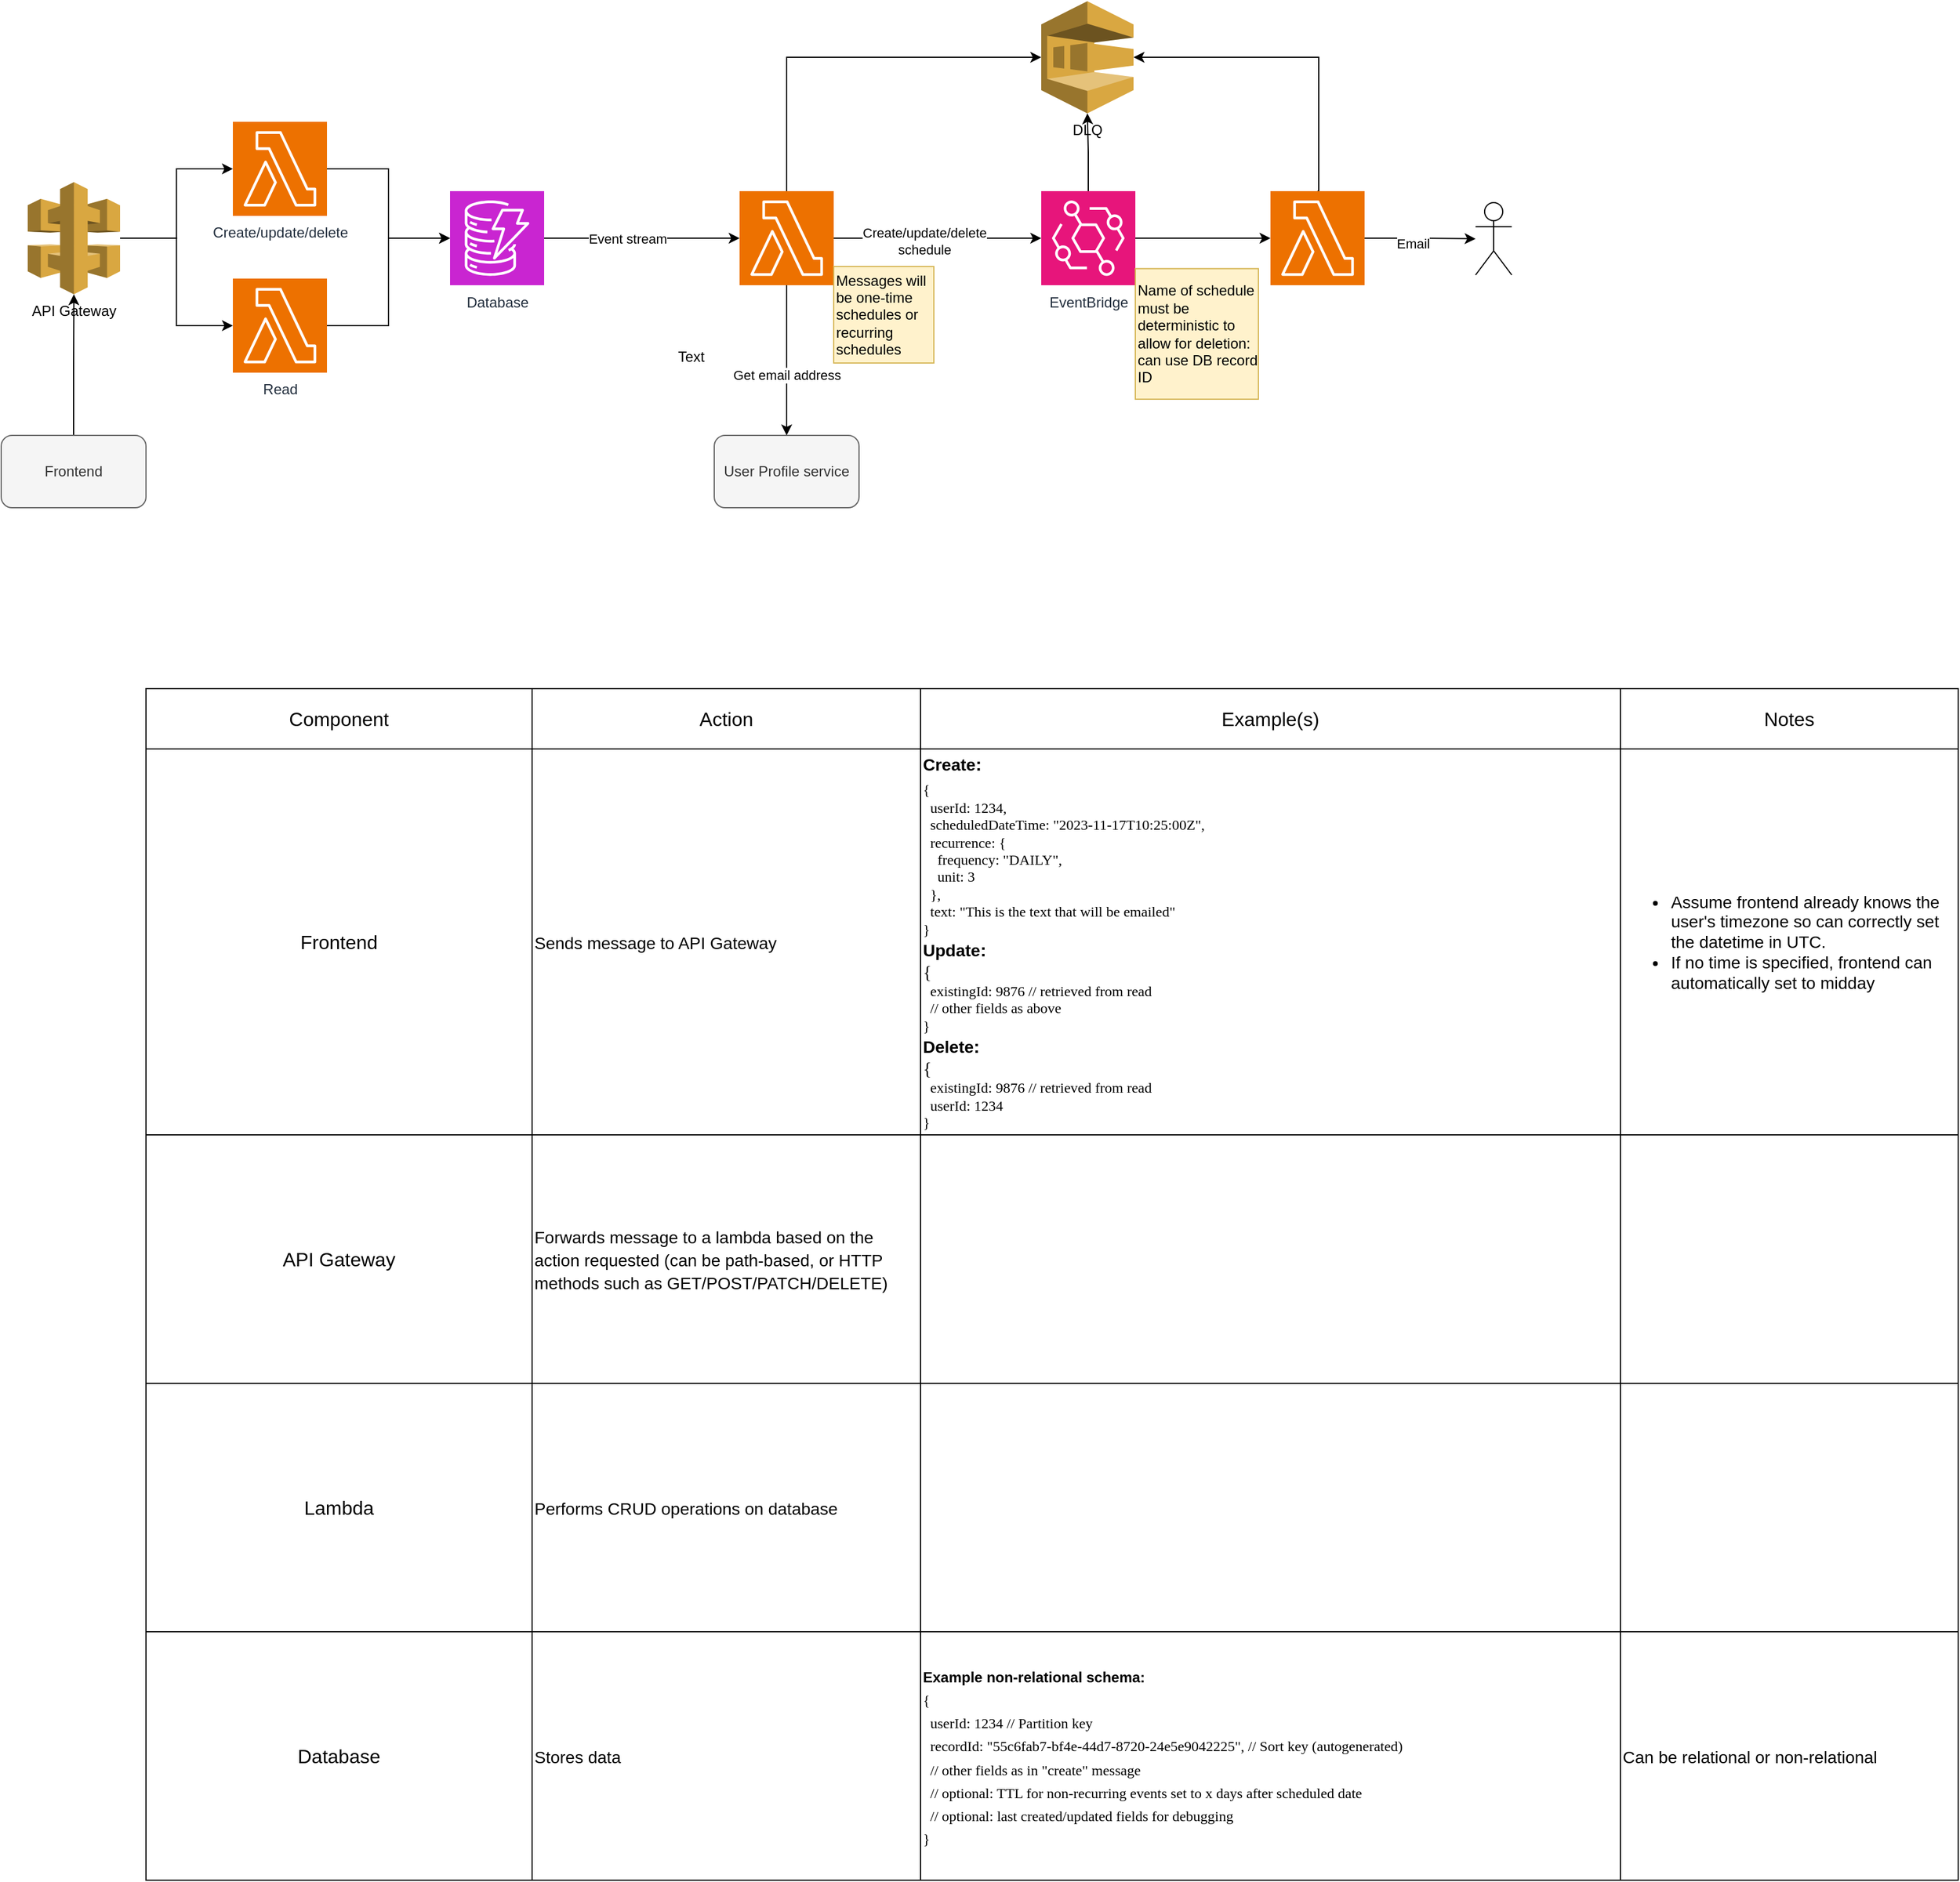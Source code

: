 <mxfile version="22.1.2" type="github">
  <diagram name="Page-1" id="npTTlI109EYBto2RsMeF">
    <mxGraphModel dx="1434" dy="782" grid="1" gridSize="10" guides="1" tooltips="1" connect="1" arrows="1" fold="1" page="1" pageScale="1" pageWidth="827" pageHeight="1169" math="0" shadow="0">
      <root>
        <mxCell id="0" />
        <mxCell id="1" parent="0" />
        <mxCell id="xY2N3QJZuRLYCau1LZMu-15" value="" style="edgeStyle=orthogonalEdgeStyle;rounded=0;orthogonalLoop=1;jettySize=auto;html=1;entryX=0;entryY=0.5;entryDx=0;entryDy=0;entryPerimeter=0;" edge="1" parent="1" source="xY2N3QJZuRLYCau1LZMu-3" target="xY2N3QJZuRLYCau1LZMu-32">
          <mxGeometry relative="1" as="geometry">
            <mxPoint x="1080" y="356.5" as="targetPoint" />
          </mxGeometry>
        </mxCell>
        <mxCell id="xY2N3QJZuRLYCau1LZMu-29" value="" style="edgeStyle=orthogonalEdgeStyle;rounded=0;orthogonalLoop=1;jettySize=auto;html=1;" edge="1" parent="1" source="xY2N3QJZuRLYCau1LZMu-3" target="xY2N3QJZuRLYCau1LZMu-27">
          <mxGeometry relative="1" as="geometry" />
        </mxCell>
        <mxCell id="xY2N3QJZuRLYCau1LZMu-3" value="EventBridge" style="sketch=0;points=[[0,0,0],[0.25,0,0],[0.5,0,0],[0.75,0,0],[1,0,0],[0,1,0],[0.25,1,0],[0.5,1,0],[0.75,1,0],[1,1,0],[0,0.25,0],[0,0.5,0],[0,0.75,0],[1,0.25,0],[1,0.5,0],[1,0.75,0]];outlineConnect=0;fontColor=#232F3E;fillColor=#E7157B;strokeColor=#ffffff;dashed=0;verticalLabelPosition=bottom;verticalAlign=top;align=center;html=1;fontSize=12;fontStyle=0;aspect=fixed;shape=mxgraph.aws4.resourceIcon;resIcon=mxgraph.aws4.eventbridge;" vertex="1" parent="1">
          <mxGeometry x="890" y="317.5" width="78" height="78" as="geometry" />
        </mxCell>
        <mxCell id="xY2N3QJZuRLYCau1LZMu-5" value="User Profile service" style="rounded=1;whiteSpace=wrap;html=1;fillColor=#f5f5f5;fontColor=#333333;strokeColor=#666666;" vertex="1" parent="1">
          <mxGeometry x="619" y="520" width="120" height="60" as="geometry" />
        </mxCell>
        <mxCell id="xY2N3QJZuRLYCau1LZMu-11" value="" style="edgeStyle=orthogonalEdgeStyle;rounded=0;orthogonalLoop=1;jettySize=auto;html=1;" edge="1" parent="1" source="xY2N3QJZuRLYCau1LZMu-7" target="xY2N3QJZuRLYCau1LZMu-10">
          <mxGeometry relative="1" as="geometry" />
        </mxCell>
        <mxCell id="xY2N3QJZuRLYCau1LZMu-12" value="Event stream" style="edgeLabel;html=1;align=center;verticalAlign=middle;resizable=0;points=[];" vertex="1" connectable="0" parent="xY2N3QJZuRLYCau1LZMu-11">
          <mxGeometry x="-0.146" relative="1" as="geometry">
            <mxPoint as="offset" />
          </mxGeometry>
        </mxCell>
        <mxCell id="xY2N3QJZuRLYCau1LZMu-7" value="Database" style="sketch=0;points=[[0,0,0],[0.25,0,0],[0.5,0,0],[0.75,0,0],[1,0,0],[0,1,0],[0.25,1,0],[0.5,1,0],[0.75,1,0],[1,1,0],[0,0.25,0],[0,0.5,0],[0,0.75,0],[1,0.25,0],[1,0.5,0],[1,0.75,0]];outlineConnect=0;fontColor=#232F3E;fillColor=#C925D1;strokeColor=#ffffff;dashed=0;verticalLabelPosition=bottom;verticalAlign=top;align=center;html=1;fontSize=12;fontStyle=0;aspect=fixed;shape=mxgraph.aws4.resourceIcon;resIcon=mxgraph.aws4.dynamodb;" vertex="1" parent="1">
          <mxGeometry x="400" y="317.5" width="78" height="78" as="geometry" />
        </mxCell>
        <mxCell id="xY2N3QJZuRLYCau1LZMu-13" value="" style="edgeStyle=orthogonalEdgeStyle;rounded=0;orthogonalLoop=1;jettySize=auto;html=1;" edge="1" parent="1" source="xY2N3QJZuRLYCau1LZMu-10" target="xY2N3QJZuRLYCau1LZMu-3">
          <mxGeometry relative="1" as="geometry" />
        </mxCell>
        <mxCell id="xY2N3QJZuRLYCau1LZMu-14" value="Create/update/delete&lt;br&gt;schedule" style="edgeLabel;html=1;align=center;verticalAlign=middle;resizable=0;points=[];" vertex="1" connectable="0" parent="xY2N3QJZuRLYCau1LZMu-13">
          <mxGeometry x="-0.13" y="-2" relative="1" as="geometry">
            <mxPoint as="offset" />
          </mxGeometry>
        </mxCell>
        <mxCell id="xY2N3QJZuRLYCau1LZMu-39" value="" style="edgeStyle=orthogonalEdgeStyle;rounded=0;orthogonalLoop=1;jettySize=auto;html=1;entryX=0.5;entryY=0;entryDx=0;entryDy=0;" edge="1" parent="1" source="xY2N3QJZuRLYCau1LZMu-10" target="xY2N3QJZuRLYCau1LZMu-5">
          <mxGeometry relative="1" as="geometry" />
        </mxCell>
        <mxCell id="xY2N3QJZuRLYCau1LZMu-40" value="Get email address" style="edgeLabel;html=1;align=center;verticalAlign=middle;resizable=0;points=[];" vertex="1" connectable="0" parent="xY2N3QJZuRLYCau1LZMu-39">
          <mxGeometry x="0.181" relative="1" as="geometry">
            <mxPoint y="1" as="offset" />
          </mxGeometry>
        </mxCell>
        <mxCell id="xY2N3QJZuRLYCau1LZMu-10" value="" style="sketch=0;points=[[0,0,0],[0.25,0,0],[0.5,0,0],[0.75,0,0],[1,0,0],[0,1,0],[0.25,1,0],[0.5,1,0],[0.75,1,0],[1,1,0],[0,0.25,0],[0,0.5,0],[0,0.75,0],[1,0.25,0],[1,0.5,0],[1,0.75,0]];outlineConnect=0;fontColor=#232F3E;fillColor=#ED7100;strokeColor=#ffffff;dashed=0;verticalLabelPosition=bottom;verticalAlign=top;align=center;html=1;fontSize=12;fontStyle=0;aspect=fixed;shape=mxgraph.aws4.resourceIcon;resIcon=mxgraph.aws4.lambda;" vertex="1" parent="1">
          <mxGeometry x="640" y="317.5" width="78" height="78" as="geometry" />
        </mxCell>
        <mxCell id="xY2N3QJZuRLYCau1LZMu-20" value="" style="edgeStyle=orthogonalEdgeStyle;rounded=0;orthogonalLoop=1;jettySize=auto;html=1;" edge="1" parent="1" source="xY2N3QJZuRLYCau1LZMu-16" target="xY2N3QJZuRLYCau1LZMu-24">
          <mxGeometry relative="1" as="geometry" />
        </mxCell>
        <mxCell id="xY2N3QJZuRLYCau1LZMu-16" value="API Gateway" style="outlineConnect=0;dashed=0;verticalLabelPosition=bottom;verticalAlign=top;align=center;html=1;shape=mxgraph.aws3.api_gateway;fillColor=#D9A741;gradientColor=none;" vertex="1" parent="1">
          <mxGeometry x="50" y="310" width="76.5" height="93" as="geometry" />
        </mxCell>
        <mxCell id="xY2N3QJZuRLYCau1LZMu-23" value="" style="edgeStyle=orthogonalEdgeStyle;rounded=0;orthogonalLoop=1;jettySize=auto;html=1;" edge="1" parent="1" source="xY2N3QJZuRLYCau1LZMu-18" target="xY2N3QJZuRLYCau1LZMu-7">
          <mxGeometry relative="1" as="geometry" />
        </mxCell>
        <mxCell id="xY2N3QJZuRLYCau1LZMu-18" value="Create/update/delete" style="sketch=0;points=[[0,0,0],[0.25,0,0],[0.5,0,0],[0.75,0,0],[1,0,0],[0,1,0],[0.25,1,0],[0.5,1,0],[0.75,1,0],[1,1,0],[0,0.25,0],[0,0.5,0],[0,0.75,0],[1,0.25,0],[1,0.5,0],[1,0.75,0]];outlineConnect=0;fontColor=#232F3E;fillColor=#ED7100;strokeColor=#ffffff;dashed=0;verticalLabelPosition=bottom;verticalAlign=top;align=center;html=1;fontSize=12;fontStyle=0;aspect=fixed;shape=mxgraph.aws4.resourceIcon;resIcon=mxgraph.aws4.lambda;" vertex="1" parent="1">
          <mxGeometry x="220" y="260" width="78" height="78" as="geometry" />
        </mxCell>
        <mxCell id="xY2N3QJZuRLYCau1LZMu-22" value="" style="edgeStyle=orthogonalEdgeStyle;rounded=0;orthogonalLoop=1;jettySize=auto;html=1;" edge="1" parent="1" source="xY2N3QJZuRLYCau1LZMu-21" target="xY2N3QJZuRLYCau1LZMu-16">
          <mxGeometry relative="1" as="geometry" />
        </mxCell>
        <mxCell id="xY2N3QJZuRLYCau1LZMu-21" value="Frontend" style="rounded=1;whiteSpace=wrap;html=1;fillColor=#f5f5f5;fontColor=#333333;strokeColor=#666666;" vertex="1" parent="1">
          <mxGeometry x="28" y="520" width="120" height="60" as="geometry" />
        </mxCell>
        <mxCell id="xY2N3QJZuRLYCau1LZMu-26" style="edgeStyle=orthogonalEdgeStyle;rounded=0;orthogonalLoop=1;jettySize=auto;html=1;" edge="1" parent="1" source="xY2N3QJZuRLYCau1LZMu-24" target="xY2N3QJZuRLYCau1LZMu-7">
          <mxGeometry relative="1" as="geometry" />
        </mxCell>
        <mxCell id="xY2N3QJZuRLYCau1LZMu-24" value="Read" style="sketch=0;points=[[0,0,0],[0.25,0,0],[0.5,0,0],[0.75,0,0],[1,0,0],[0,1,0],[0.25,1,0],[0.5,1,0],[0.75,1,0],[1,1,0],[0,0.25,0],[0,0.5,0],[0,0.75,0],[1,0.25,0],[1,0.5,0],[1,0.75,0]];outlineConnect=0;fontColor=#232F3E;fillColor=#ED7100;strokeColor=#ffffff;dashed=0;verticalLabelPosition=bottom;verticalAlign=top;align=center;html=1;fontSize=12;fontStyle=0;aspect=fixed;shape=mxgraph.aws4.resourceIcon;resIcon=mxgraph.aws4.lambda;" vertex="1" parent="1">
          <mxGeometry x="220" y="390" width="78" height="78" as="geometry" />
        </mxCell>
        <mxCell id="xY2N3QJZuRLYCau1LZMu-25" style="edgeStyle=orthogonalEdgeStyle;rounded=0;orthogonalLoop=1;jettySize=auto;html=1;entryX=0;entryY=0.5;entryDx=0;entryDy=0;entryPerimeter=0;" edge="1" parent="1" source="xY2N3QJZuRLYCau1LZMu-16" target="xY2N3QJZuRLYCau1LZMu-18">
          <mxGeometry relative="1" as="geometry" />
        </mxCell>
        <mxCell id="xY2N3QJZuRLYCau1LZMu-27" value="DLQ" style="outlineConnect=0;dashed=0;verticalLabelPosition=bottom;verticalAlign=top;align=center;html=1;shape=mxgraph.aws3.sqs;fillColor=#D9A741;gradientColor=none;" vertex="1" parent="1">
          <mxGeometry x="890" y="160" width="76.5" height="93" as="geometry" />
        </mxCell>
        <mxCell id="xY2N3QJZuRLYCau1LZMu-28" style="edgeStyle=orthogonalEdgeStyle;rounded=0;orthogonalLoop=1;jettySize=auto;html=1;entryX=1;entryY=0.5;entryDx=0;entryDy=0;entryPerimeter=0;exitX=0.5;exitY=0;exitDx=0;exitDy=0;exitPerimeter=0;" edge="1" parent="1" source="xY2N3QJZuRLYCau1LZMu-32" target="xY2N3QJZuRLYCau1LZMu-27">
          <mxGeometry relative="1" as="geometry">
            <mxPoint x="1119.8" y="310" as="sourcePoint" />
            <Array as="points">
              <mxPoint x="1120" y="318" />
              <mxPoint x="1120" y="207" />
            </Array>
          </mxGeometry>
        </mxCell>
        <mxCell id="xY2N3QJZuRLYCau1LZMu-30" style="edgeStyle=orthogonalEdgeStyle;rounded=0;orthogonalLoop=1;jettySize=auto;html=1;entryX=0;entryY=0.5;entryDx=0;entryDy=0;entryPerimeter=0;" edge="1" parent="1" source="xY2N3QJZuRLYCau1LZMu-10" target="xY2N3QJZuRLYCau1LZMu-27">
          <mxGeometry relative="1" as="geometry">
            <Array as="points">
              <mxPoint x="679" y="207" />
            </Array>
          </mxGeometry>
        </mxCell>
        <mxCell id="xY2N3QJZuRLYCau1LZMu-31" value="Messages will be one-time schedules or recurring schedules" style="rounded=0;whiteSpace=wrap;html=1;fillColor=#fff2cc;strokeColor=#d6b656;align=left;" vertex="1" parent="1">
          <mxGeometry x="718" y="380" width="83" height="80" as="geometry" />
        </mxCell>
        <mxCell id="xY2N3QJZuRLYCau1LZMu-35" value="" style="edgeStyle=orthogonalEdgeStyle;rounded=0;orthogonalLoop=1;jettySize=auto;html=1;" edge="1" parent="1" source="xY2N3QJZuRLYCau1LZMu-32" target="xY2N3QJZuRLYCau1LZMu-34">
          <mxGeometry relative="1" as="geometry" />
        </mxCell>
        <mxCell id="xY2N3QJZuRLYCau1LZMu-37" value="Email" style="edgeLabel;html=1;align=center;verticalAlign=middle;resizable=0;points=[];" vertex="1" connectable="0" parent="xY2N3QJZuRLYCau1LZMu-35">
          <mxGeometry x="-0.135" y="-3" relative="1" as="geometry">
            <mxPoint y="1" as="offset" />
          </mxGeometry>
        </mxCell>
        <mxCell id="xY2N3QJZuRLYCau1LZMu-32" value="" style="sketch=0;points=[[0,0,0],[0.25,0,0],[0.5,0,0],[0.75,0,0],[1,0,0],[0,1,0],[0.25,1,0],[0.5,1,0],[0.75,1,0],[1,1,0],[0,0.25,0],[0,0.5,0],[0,0.75,0],[1,0.25,0],[1,0.5,0],[1,0.75,0]];outlineConnect=0;fontColor=#232F3E;fillColor=#ED7100;strokeColor=#ffffff;dashed=0;verticalLabelPosition=bottom;verticalAlign=top;align=center;html=1;fontSize=12;fontStyle=0;aspect=fixed;shape=mxgraph.aws4.resourceIcon;resIcon=mxgraph.aws4.lambda;" vertex="1" parent="1">
          <mxGeometry x="1080" y="317.5" width="78" height="78" as="geometry" />
        </mxCell>
        <mxCell id="xY2N3QJZuRLYCau1LZMu-34" value="" style="shape=umlActor;verticalLabelPosition=bottom;verticalAlign=top;html=1;outlineConnect=0;" vertex="1" parent="1">
          <mxGeometry x="1250" y="327" width="30" height="60" as="geometry" />
        </mxCell>
        <mxCell id="xY2N3QJZuRLYCau1LZMu-41" value="Name of schedule must be deterministic to allow for deletion: can use DB record ID" style="rounded=0;whiteSpace=wrap;html=1;fillColor=#fff2cc;strokeColor=#d6b656;align=left;" vertex="1" parent="1">
          <mxGeometry x="968" y="381.75" width="102" height="108.25" as="geometry" />
        </mxCell>
        <mxCell id="xY2N3QJZuRLYCau1LZMu-45" value="Text" style="text;html=1;strokeColor=none;fillColor=none;align=center;verticalAlign=middle;whiteSpace=wrap;rounded=0;" vertex="1" parent="1">
          <mxGeometry x="570" y="440" width="60" height="30" as="geometry" />
        </mxCell>
        <mxCell id="xY2N3QJZuRLYCau1LZMu-47" value="" style="shape=table;startSize=0;container=1;collapsible=0;childLayout=tableLayout;fontSize=16;" vertex="1" parent="1">
          <mxGeometry x="148" y="730" width="1502" height="988" as="geometry" />
        </mxCell>
        <mxCell id="xY2N3QJZuRLYCau1LZMu-48" value="" style="shape=tableRow;horizontal=0;startSize=0;swimlaneHead=0;swimlaneBody=0;strokeColor=inherit;top=0;left=0;bottom=0;right=0;collapsible=0;dropTarget=0;fillColor=none;points=[[0,0.5],[1,0.5]];portConstraint=eastwest;fontSize=16;" vertex="1" parent="xY2N3QJZuRLYCau1LZMu-47">
          <mxGeometry width="1502" height="50" as="geometry" />
        </mxCell>
        <mxCell id="xY2N3QJZuRLYCau1LZMu-49" value="Component" style="shape=partialRectangle;html=1;whiteSpace=wrap;connectable=0;strokeColor=inherit;overflow=hidden;fillColor=none;top=0;left=0;bottom=0;right=0;pointerEvents=1;fontSize=16;" vertex="1" parent="xY2N3QJZuRLYCau1LZMu-48">
          <mxGeometry width="320" height="50" as="geometry">
            <mxRectangle width="320" height="50" as="alternateBounds" />
          </mxGeometry>
        </mxCell>
        <mxCell id="xY2N3QJZuRLYCau1LZMu-50" value="Action" style="shape=partialRectangle;html=1;whiteSpace=wrap;connectable=0;strokeColor=inherit;overflow=hidden;fillColor=none;top=0;left=0;bottom=0;right=0;pointerEvents=1;fontSize=16;" vertex="1" parent="xY2N3QJZuRLYCau1LZMu-48">
          <mxGeometry x="320" width="322" height="50" as="geometry">
            <mxRectangle width="322" height="50" as="alternateBounds" />
          </mxGeometry>
        </mxCell>
        <mxCell id="xY2N3QJZuRLYCau1LZMu-51" value="Example(s)" style="shape=partialRectangle;html=1;whiteSpace=wrap;connectable=0;strokeColor=inherit;overflow=hidden;fillColor=none;top=0;left=0;bottom=0;right=0;pointerEvents=1;fontSize=16;" vertex="1" parent="xY2N3QJZuRLYCau1LZMu-48">
          <mxGeometry x="642" width="580" height="50" as="geometry">
            <mxRectangle width="580" height="50" as="alternateBounds" />
          </mxGeometry>
        </mxCell>
        <mxCell id="xY2N3QJZuRLYCau1LZMu-64" value="Notes" style="shape=partialRectangle;html=1;whiteSpace=wrap;connectable=0;strokeColor=inherit;overflow=hidden;fillColor=none;top=0;left=0;bottom=0;right=0;pointerEvents=1;fontSize=16;" vertex="1" parent="xY2N3QJZuRLYCau1LZMu-48">
          <mxGeometry x="1222" width="280" height="50" as="geometry">
            <mxRectangle width="280" height="50" as="alternateBounds" />
          </mxGeometry>
        </mxCell>
        <mxCell id="xY2N3QJZuRLYCau1LZMu-52" value="" style="shape=tableRow;horizontal=0;startSize=0;swimlaneHead=0;swimlaneBody=0;strokeColor=inherit;top=0;left=0;bottom=0;right=0;collapsible=0;dropTarget=0;fillColor=none;points=[[0,0.5],[1,0.5]];portConstraint=eastwest;fontSize=16;" vertex="1" parent="xY2N3QJZuRLYCau1LZMu-47">
          <mxGeometry y="50" width="1502" height="320" as="geometry" />
        </mxCell>
        <mxCell id="xY2N3QJZuRLYCau1LZMu-53" value="Frontend" style="shape=partialRectangle;html=1;whiteSpace=wrap;connectable=0;strokeColor=inherit;overflow=hidden;fillColor=none;top=0;left=0;bottom=0;right=0;pointerEvents=1;fontSize=16;" vertex="1" parent="xY2N3QJZuRLYCau1LZMu-52">
          <mxGeometry width="320" height="320" as="geometry">
            <mxRectangle width="320" height="320" as="alternateBounds" />
          </mxGeometry>
        </mxCell>
        <mxCell id="xY2N3QJZuRLYCau1LZMu-54" value="&lt;font style=&quot;font-size: 14px;&quot;&gt;Sends message to API Gateway&lt;/font&gt;" style="shape=partialRectangle;html=1;whiteSpace=wrap;connectable=0;strokeColor=inherit;overflow=hidden;fillColor=none;top=0;left=0;bottom=0;right=0;pointerEvents=1;fontSize=16;align=left;" vertex="1" parent="xY2N3QJZuRLYCau1LZMu-52">
          <mxGeometry x="320" width="322" height="320" as="geometry">
            <mxRectangle width="322" height="320" as="alternateBounds" />
          </mxGeometry>
        </mxCell>
        <mxCell id="xY2N3QJZuRLYCau1LZMu-55" value="&lt;div style=&quot;border-color: var(--border-color);&quot;&gt;&lt;b style=&quot;&quot;&gt;&lt;font style=&quot;font-size: 14px;&quot;&gt;Create&lt;/font&gt;&lt;span style=&quot;font-size: 15px;&quot;&gt;:&lt;/span&gt;&lt;/b&gt;&lt;/div&gt;&lt;div style=&quot;border-color: var(--border-color);&quot;&gt;&lt;font style=&quot;font-size: 12px;&quot; face=&quot;Lucida Console&quot;&gt;{&lt;/font&gt;&lt;/div&gt;&lt;div style=&quot;border-color: var(--border-color); font-family: &amp;quot;Lucida Console&amp;quot;; font-size: 12px;&quot;&gt;&amp;nbsp; userId: 1234,&lt;/div&gt;&lt;div style=&quot;border-color: var(--border-color); font-family: &amp;quot;Lucida Console&amp;quot;; font-size: 12px;&quot;&gt;&amp;nbsp; scheduledDateTime: &quot;2023-11-17T10:25:00Z&quot;,&lt;/div&gt;&lt;div style=&quot;border-color: var(--border-color); font-family: &amp;quot;Lucida Console&amp;quot;; font-size: 12px;&quot;&gt;&amp;nbsp; recurrence: {&lt;/div&gt;&lt;div style=&quot;border-color: var(--border-color); font-family: &amp;quot;Lucida Console&amp;quot;; font-size: 12px;&quot;&gt;&amp;nbsp; &amp;nbsp; frequency: &quot;DAILY&quot;,&lt;/div&gt;&lt;div style=&quot;border-color: var(--border-color); font-family: &amp;quot;Lucida Console&amp;quot;; font-size: 12px;&quot;&gt;&amp;nbsp; &amp;nbsp; unit: 3&lt;/div&gt;&lt;div style=&quot;border-color: var(--border-color); font-family: &amp;quot;Lucida Console&amp;quot;; font-size: 12px;&quot;&gt;&amp;nbsp; },&lt;/div&gt;&lt;div style=&quot;border-color: var(--border-color); font-family: &amp;quot;Lucida Console&amp;quot;; font-size: 12px;&quot;&gt;&amp;nbsp; text: &quot;This is the text that will be emailed&quot;&lt;/div&gt;&lt;div style=&quot;border-color: var(--border-color); font-family: &amp;quot;Lucida Console&amp;quot;; font-size: 12px;&quot;&gt;}&lt;/div&gt;&lt;div style=&quot;border-color: var(--border-color);&quot;&gt;&lt;font style=&quot;&quot;&gt;&lt;b style=&quot;&quot;&gt;&lt;font style=&quot;font-size: 14px;&quot;&gt;Update&lt;/font&gt;&lt;span style=&quot;font-size: 15px;&quot;&gt;:&lt;/span&gt;&lt;/b&gt;&lt;/font&gt;&lt;/div&gt;&lt;div style=&quot;border-color: var(--border-color); font-family: &amp;quot;Lucida Console&amp;quot;; font-size: 15px;&quot;&gt;{&lt;/div&gt;&lt;div style=&quot;border-color: var(--border-color); font-family: &amp;quot;Lucida Console&amp;quot;; font-size: 12px;&quot;&gt;&lt;span style=&quot;background-color: initial;&quot;&gt;&amp;nbsp; existingId: 9876 // retrieved from read&lt;/span&gt;&lt;br&gt;&lt;/div&gt;&lt;div style=&quot;border-color: var(--border-color); font-family: &amp;quot;Lucida Console&amp;quot;; font-size: 12px;&quot;&gt;&amp;nbsp; // other fields as above&lt;/div&gt;&lt;div style=&quot;border-color: var(--border-color); font-family: &amp;quot;Lucida Console&amp;quot;; font-size: 12px;&quot;&gt;}&lt;/div&gt;&lt;div style=&quot;border-color: var(--border-color); font-family: &amp;quot;Lucida Console&amp;quot;;&quot;&gt;&lt;div style=&quot;border-color: var(--border-color); font-family: Helvetica;&quot;&gt;&lt;font style=&quot;border-color: var(--border-color);&quot;&gt;&lt;b style=&quot;border-color: var(--border-color);&quot;&gt;&lt;font style=&quot;font-size: 14px;&quot;&gt;Delete&lt;/font&gt;&lt;span style=&quot;font-size: 15px;&quot;&gt;:&lt;/span&gt;&lt;/b&gt;&lt;/font&gt;&lt;/div&gt;&lt;div style=&quot;font-size: 15px; border-color: var(--border-color);&quot;&gt;{&lt;/div&gt;&lt;div style=&quot;font-size: 12px; border-color: var(--border-color);&quot;&gt;&amp;nbsp; existingId: 9876 // retrieved from read&lt;br style=&quot;border-color: var(--border-color);&quot;&gt;&lt;/div&gt;&lt;div style=&quot;font-size: 12px; border-color: var(--border-color);&quot;&gt;&amp;nbsp; userId: 1234&lt;/div&gt;&lt;div style=&quot;font-size: 12px; border-color: var(--border-color);&quot;&gt;&lt;span style=&quot;background-color: initial;&quot;&gt;}&lt;/span&gt;&lt;br&gt;&lt;/div&gt;&lt;/div&gt;" style="shape=partialRectangle;html=1;whiteSpace=wrap;connectable=0;strokeColor=inherit;overflow=hidden;fillColor=none;top=0;left=0;bottom=0;right=0;pointerEvents=1;fontSize=16;align=left;" vertex="1" parent="xY2N3QJZuRLYCau1LZMu-52">
          <mxGeometry x="642" width="580" height="320" as="geometry">
            <mxRectangle width="580" height="320" as="alternateBounds" />
          </mxGeometry>
        </mxCell>
        <mxCell id="xY2N3QJZuRLYCau1LZMu-65" value="&lt;div style=&quot;font-size: 14px;&quot;&gt;&lt;ul&gt;&lt;li&gt;Assume frontend already knows the user&#39;s timezone so can correctly set the datetime in UTC.&lt;/li&gt;&lt;li&gt;If no time is specified, frontend can automatically set to midday&lt;/li&gt;&lt;/ul&gt;&lt;/div&gt;" style="shape=partialRectangle;html=1;whiteSpace=wrap;connectable=0;strokeColor=inherit;overflow=hidden;fillColor=none;top=0;left=0;bottom=0;right=0;pointerEvents=1;fontSize=16;align=left;" vertex="1" parent="xY2N3QJZuRLYCau1LZMu-52">
          <mxGeometry x="1222" width="280" height="320" as="geometry">
            <mxRectangle width="280" height="320" as="alternateBounds" />
          </mxGeometry>
        </mxCell>
        <mxCell id="xY2N3QJZuRLYCau1LZMu-56" value="" style="shape=tableRow;horizontal=0;startSize=0;swimlaneHead=0;swimlaneBody=0;strokeColor=inherit;top=0;left=0;bottom=0;right=0;collapsible=0;dropTarget=0;fillColor=none;points=[[0,0.5],[1,0.5]];portConstraint=eastwest;fontSize=16;" vertex="1" parent="xY2N3QJZuRLYCau1LZMu-47">
          <mxGeometry y="370" width="1502" height="206" as="geometry" />
        </mxCell>
        <mxCell id="xY2N3QJZuRLYCau1LZMu-57" value="API Gateway" style="shape=partialRectangle;html=1;whiteSpace=wrap;connectable=0;strokeColor=inherit;overflow=hidden;fillColor=none;top=0;left=0;bottom=0;right=0;pointerEvents=1;fontSize=16;" vertex="1" parent="xY2N3QJZuRLYCau1LZMu-56">
          <mxGeometry width="320" height="206" as="geometry">
            <mxRectangle width="320" height="206" as="alternateBounds" />
          </mxGeometry>
        </mxCell>
        <mxCell id="xY2N3QJZuRLYCau1LZMu-58" value="&lt;font style=&quot;font-size: 14px;&quot;&gt;Forwards message to a lambda based on the action requested (can be path-based, or HTTP methods such as GET/POST/PATCH/DELETE)&lt;/font&gt;" style="shape=partialRectangle;html=1;whiteSpace=wrap;connectable=0;strokeColor=inherit;overflow=hidden;fillColor=none;top=0;left=0;bottom=0;right=0;pointerEvents=1;fontSize=16;align=left;" vertex="1" parent="xY2N3QJZuRLYCau1LZMu-56">
          <mxGeometry x="320" width="322" height="206" as="geometry">
            <mxRectangle width="322" height="206" as="alternateBounds" />
          </mxGeometry>
        </mxCell>
        <mxCell id="xY2N3QJZuRLYCau1LZMu-59" value="" style="shape=partialRectangle;html=1;whiteSpace=wrap;connectable=0;strokeColor=inherit;overflow=hidden;fillColor=none;top=0;left=0;bottom=0;right=0;pointerEvents=1;fontSize=16;" vertex="1" parent="xY2N3QJZuRLYCau1LZMu-56">
          <mxGeometry x="642" width="580" height="206" as="geometry">
            <mxRectangle width="580" height="206" as="alternateBounds" />
          </mxGeometry>
        </mxCell>
        <mxCell id="xY2N3QJZuRLYCau1LZMu-66" style="shape=partialRectangle;html=1;whiteSpace=wrap;connectable=0;strokeColor=inherit;overflow=hidden;fillColor=none;top=0;left=0;bottom=0;right=0;pointerEvents=1;fontSize=16;" vertex="1" parent="xY2N3QJZuRLYCau1LZMu-56">
          <mxGeometry x="1222" width="280" height="206" as="geometry">
            <mxRectangle width="280" height="206" as="alternateBounds" />
          </mxGeometry>
        </mxCell>
        <mxCell id="xY2N3QJZuRLYCau1LZMu-73" style="shape=tableRow;horizontal=0;startSize=0;swimlaneHead=0;swimlaneBody=0;strokeColor=inherit;top=0;left=0;bottom=0;right=0;collapsible=0;dropTarget=0;fillColor=none;points=[[0,0.5],[1,0.5]];portConstraint=eastwest;fontSize=16;" vertex="1" parent="xY2N3QJZuRLYCau1LZMu-47">
          <mxGeometry y="576" width="1502" height="206" as="geometry" />
        </mxCell>
        <mxCell id="xY2N3QJZuRLYCau1LZMu-74" value="Lambda" style="shape=partialRectangle;html=1;whiteSpace=wrap;connectable=0;strokeColor=inherit;overflow=hidden;fillColor=none;top=0;left=0;bottom=0;right=0;pointerEvents=1;fontSize=16;" vertex="1" parent="xY2N3QJZuRLYCau1LZMu-73">
          <mxGeometry width="320" height="206" as="geometry">
            <mxRectangle width="320" height="206" as="alternateBounds" />
          </mxGeometry>
        </mxCell>
        <mxCell id="xY2N3QJZuRLYCau1LZMu-75" value="&lt;font style=&quot;font-size: 14px;&quot;&gt;Performs CRUD operations on database&lt;/font&gt;" style="shape=partialRectangle;html=1;whiteSpace=wrap;connectable=0;strokeColor=inherit;overflow=hidden;fillColor=none;top=0;left=0;bottom=0;right=0;pointerEvents=1;fontSize=16;align=left;" vertex="1" parent="xY2N3QJZuRLYCau1LZMu-73">
          <mxGeometry x="320" width="322" height="206" as="geometry">
            <mxRectangle width="322" height="206" as="alternateBounds" />
          </mxGeometry>
        </mxCell>
        <mxCell id="xY2N3QJZuRLYCau1LZMu-76" style="shape=partialRectangle;html=1;whiteSpace=wrap;connectable=0;strokeColor=inherit;overflow=hidden;fillColor=none;top=0;left=0;bottom=0;right=0;pointerEvents=1;fontSize=16;" vertex="1" parent="xY2N3QJZuRLYCau1LZMu-73">
          <mxGeometry x="642" width="580" height="206" as="geometry">
            <mxRectangle width="580" height="206" as="alternateBounds" />
          </mxGeometry>
        </mxCell>
        <mxCell id="xY2N3QJZuRLYCau1LZMu-77" style="shape=partialRectangle;html=1;whiteSpace=wrap;connectable=0;strokeColor=inherit;overflow=hidden;fillColor=none;top=0;left=0;bottom=0;right=0;pointerEvents=1;fontSize=16;" vertex="1" parent="xY2N3QJZuRLYCau1LZMu-73">
          <mxGeometry x="1222" width="280" height="206" as="geometry">
            <mxRectangle width="280" height="206" as="alternateBounds" />
          </mxGeometry>
        </mxCell>
        <mxCell id="xY2N3QJZuRLYCau1LZMu-68" style="shape=tableRow;horizontal=0;startSize=0;swimlaneHead=0;swimlaneBody=0;strokeColor=inherit;top=0;left=0;bottom=0;right=0;collapsible=0;dropTarget=0;fillColor=none;points=[[0,0.5],[1,0.5]];portConstraint=eastwest;fontSize=16;" vertex="1" parent="xY2N3QJZuRLYCau1LZMu-47">
          <mxGeometry y="782" width="1502" height="206" as="geometry" />
        </mxCell>
        <mxCell id="xY2N3QJZuRLYCau1LZMu-69" value="Database" style="shape=partialRectangle;html=1;whiteSpace=wrap;connectable=0;strokeColor=inherit;overflow=hidden;fillColor=none;top=0;left=0;bottom=0;right=0;pointerEvents=1;fontSize=16;" vertex="1" parent="xY2N3QJZuRLYCau1LZMu-68">
          <mxGeometry width="320" height="206" as="geometry">
            <mxRectangle width="320" height="206" as="alternateBounds" />
          </mxGeometry>
        </mxCell>
        <mxCell id="xY2N3QJZuRLYCau1LZMu-70" value="&lt;font style=&quot;font-size: 14px;&quot;&gt;Stores data&lt;/font&gt;" style="shape=partialRectangle;html=1;whiteSpace=wrap;connectable=0;strokeColor=inherit;overflow=hidden;fillColor=none;top=0;left=0;bottom=0;right=0;pointerEvents=1;fontSize=16;align=left;" vertex="1" parent="xY2N3QJZuRLYCau1LZMu-68">
          <mxGeometry x="320" width="322" height="206" as="geometry">
            <mxRectangle width="322" height="206" as="alternateBounds" />
          </mxGeometry>
        </mxCell>
        <mxCell id="xY2N3QJZuRLYCau1LZMu-71" value="&lt;font style=&quot;font-size: 12px;&quot;&gt;&lt;b style=&quot;font-size: 12px;&quot;&gt;Example non-relational schema:&lt;br&gt;&lt;/b&gt;&lt;font style=&quot;&quot; face=&quot;Lucida Console&quot;&gt;&lt;font style=&quot;font-size: 12px;&quot;&gt;{&lt;/font&gt;&lt;br&gt;&amp;nbsp; userId: 1234 // Partition key&lt;br&gt;&lt;span style=&quot;font-size: 12px;&quot;&gt;&amp;nbsp; recordId: &quot;55c6fab7-bf4e-44d7-8720-24e5e9042225&quot;,&amp;nbsp;&lt;/span&gt;&lt;span style=&quot;font-size: 12px;&quot;&gt;// Sort key (autogenerated)&lt;/span&gt;&lt;br&gt;&lt;span style=&quot;font-size: 12px;&quot;&gt;&amp;nbsp; // other fields as in &quot;create&quot; message&lt;/span&gt;&lt;br&gt;&lt;span style=&quot;font-size: 12px;&quot;&gt;&amp;nbsp; // optional: TTL for non-recurring events set to x days after scheduled date&lt;/span&gt;&lt;br&gt;&lt;span style=&quot;font-size: 12px;&quot;&gt;&amp;nbsp; // optional: last created/updated fields for debugging&lt;/span&gt;&lt;br&gt;&lt;span style=&quot;font-size: 12px;&quot;&gt;}&lt;/span&gt;&lt;/font&gt;&lt;/font&gt;" style="shape=partialRectangle;html=1;whiteSpace=wrap;connectable=0;strokeColor=inherit;overflow=hidden;fillColor=none;top=0;left=0;bottom=0;right=0;pointerEvents=1;fontSize=16;align=left;" vertex="1" parent="xY2N3QJZuRLYCau1LZMu-68">
          <mxGeometry x="642" width="580" height="206" as="geometry">
            <mxRectangle width="580" height="206" as="alternateBounds" />
          </mxGeometry>
        </mxCell>
        <mxCell id="xY2N3QJZuRLYCau1LZMu-72" value="&lt;font style=&quot;font-size: 14px;&quot;&gt;Can be relational or non-relational&lt;/font&gt;" style="shape=partialRectangle;html=1;whiteSpace=wrap;connectable=0;strokeColor=inherit;overflow=hidden;fillColor=none;top=0;left=0;bottom=0;right=0;pointerEvents=1;fontSize=16;align=left;" vertex="1" parent="xY2N3QJZuRLYCau1LZMu-68">
          <mxGeometry x="1222" width="280" height="206" as="geometry">
            <mxRectangle width="280" height="206" as="alternateBounds" />
          </mxGeometry>
        </mxCell>
      </root>
    </mxGraphModel>
  </diagram>
</mxfile>
